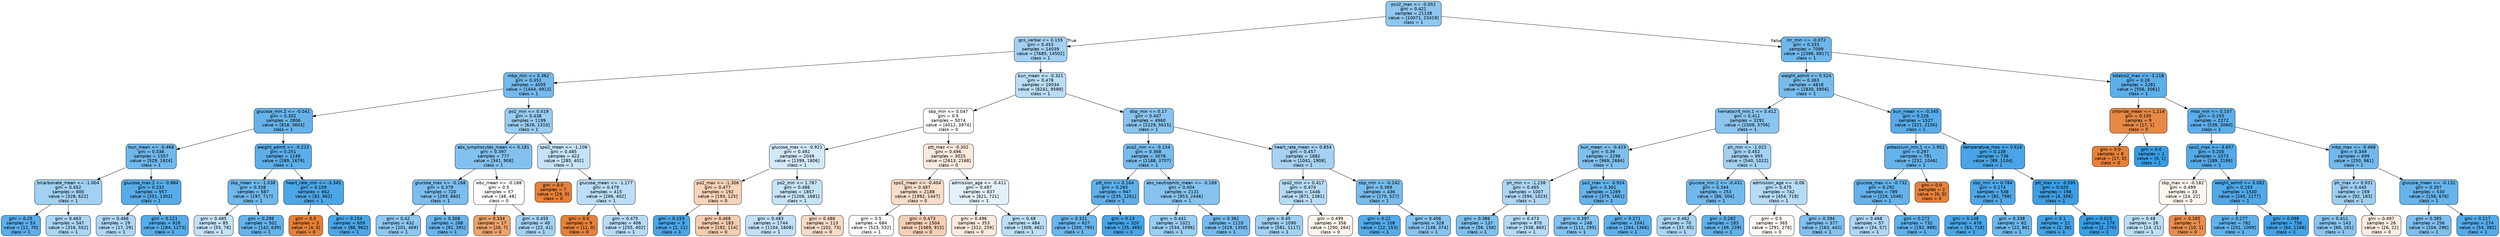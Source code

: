 digraph Tree {
node [shape=box, style="filled, rounded", color="black", fontname="helvetica"] ;
edge [fontname="helvetica"] ;
0 [label="pco2_max <= -0.052\ngini = 0.421\nsamples = 21138\nvalue = [10071, 23419]\nclass = 1", fillcolor="#8ec7f0"] ;
1 [label="gcs_verbal <= 0.155\ngini = 0.453\nsamples = 14039\nvalue = [7685, 14502]\nclass = 1", fillcolor="#a2d1f3"] ;
0 -> 1 [labeldistance=2.5, labelangle=45, headlabel="True"] ;
2 [label="mbp_min <= 0.362\ngini = 0.351\nsamples = 4005\nvalue = [1444, 4913]\nclass = 1", fillcolor="#73baed"] ;
1 -> 2 ;
3 [label="glucose_min.2 <= -0.041\ngini = 0.302\nsamples = 2806\nvalue = [818, 3603]\nclass = 1", fillcolor="#66b3eb"] ;
2 -> 3 ;
4 [label="bun_mean <= -0.468\ngini = 0.338\nsamples = 1557\nvalue = [529, 1924]\nclass = 1", fillcolor="#6fb8ec"] ;
3 -> 4 ;
5 [label="bicarbonate_mean <= -1.004\ngini = 0.452\nsamples = 600\nvalue = [328, 622]\nclass = 1", fillcolor="#a1d1f3"] ;
4 -> 5 ;
6 [label="gini = 0.25\nsamples = 53\nvalue = [12, 70]\nclass = 1", fillcolor="#5baee9"] ;
5 -> 6 ;
7 [label="gini = 0.463\nsamples = 547\nvalue = [316, 552]\nclass = 1", fillcolor="#aad5f4"] ;
5 -> 7 ;
8 [label="glucose_max.2 <= -0.884\ngini = 0.232\nsamples = 957\nvalue = [201, 1302]\nclass = 1", fillcolor="#58ace9"] ;
4 -> 8 ;
9 [label="gini = 0.466\nsamples = 29\nvalue = [17, 29]\nclass = 1", fillcolor="#add6f4"] ;
8 -> 9 ;
10 [label="gini = 0.221\nsamples = 928\nvalue = [184, 1273]\nclass = 1", fillcolor="#56abe9"] ;
8 -> 10 ;
11 [label="weight_admit <= -0.223\ngini = 0.251\nsamples = 1249\nvalue = [289, 1679]\nclass = 1", fillcolor="#5baee9"] ;
3 -> 11 ;
12 [label="sbp_mean <= -1.038\ngini = 0.338\nsamples = 587\nvalue = [197, 717]\nclass = 1", fillcolor="#6fb8ec"] ;
11 -> 12 ;
13 [label="gini = 0.485\nsamples = 85\nvalue = [55, 78]\nclass = 1", fillcolor="#c5e2f7"] ;
12 -> 13 ;
14 [label="gini = 0.298\nsamples = 502\nvalue = [142, 639]\nclass = 1", fillcolor="#65b3eb"] ;
12 -> 14 ;
15 [label="heart_rate_min <= -3.345\ngini = 0.159\nsamples = 662\nvalue = [92, 962]\nclass = 1", fillcolor="#4ca6e7"] ;
11 -> 15 ;
16 [label="gini = 0.0\nsamples = 3\nvalue = [4, 0]\nclass = 0", fillcolor="#e58139"] ;
15 -> 16 ;
17 [label="gini = 0.154\nsamples = 659\nvalue = [88, 962]\nclass = 1", fillcolor="#4ba6e7"] ;
15 -> 17 ;
18 [label="po2_min <= 0.419\ngini = 0.438\nsamples = 1199\nvalue = [626, 1310]\nclass = 1", fillcolor="#98ccf1"] ;
2 -> 18 ;
19 [label="abs_lymphocytes_mean <= 0.181\ngini = 0.397\nsamples = 777\nvalue = [341, 908]\nclass = 1", fillcolor="#83c2ef"] ;
18 -> 19 ;
20 [label="glucose_max <= -0.168\ngini = 0.379\nsamples = 720\nvalue = [293, 860]\nclass = 1", fillcolor="#7cbeee"] ;
19 -> 20 ;
21 [label="gini = 0.42\nsamples = 432\nvalue = [201, 469]\nclass = 1", fillcolor="#8ec7f0"] ;
20 -> 21 ;
22 [label="gini = 0.308\nsamples = 288\nvalue = [92, 391]\nclass = 1", fillcolor="#68b4eb"] ;
20 -> 22 ;
23 [label="wbc_mean <= -0.188\ngini = 0.5\nsamples = 57\nvalue = [48, 48]\nclass = 0", fillcolor="#ffffff"] ;
19 -> 23 ;
24 [label="gini = 0.334\nsamples = 17\nvalue = [26, 7]\nclass = 0", fillcolor="#eca36e"] ;
23 -> 24 ;
25 [label="gini = 0.455\nsamples = 40\nvalue = [22, 41]\nclass = 1", fillcolor="#a3d2f3"] ;
23 -> 25 ;
26 [label="spo2_mean <= -1.106\ngini = 0.485\nsamples = 422\nvalue = [285, 402]\nclass = 1", fillcolor="#c5e2f7"] ;
18 -> 26 ;
27 [label="gini = 0.0\nsamples = 7\nvalue = [19, 0]\nclass = 0", fillcolor="#e58139"] ;
26 -> 27 ;
28 [label="glucose_mean <= -1.177\ngini = 0.479\nsamples = 415\nvalue = [266, 402]\nclass = 1", fillcolor="#bcdef6"] ;
26 -> 28 ;
29 [label="gini = 0.0\nsamples = 9\nvalue = [11, 0]\nclass = 0", fillcolor="#e58139"] ;
28 -> 29 ;
30 [label="gini = 0.475\nsamples = 406\nvalue = [255, 402]\nclass = 1", fillcolor="#b7dbf5"] ;
28 -> 30 ;
31 [label="bun_mean <= -0.321\ngini = 0.478\nsamples = 10034\nvalue = [6241, 9589]\nclass = 1", fillcolor="#baddf6"] ;
1 -> 31 ;
32 [label="sbp_min <= 0.047\ngini = 0.5\nsamples = 5074\nvalue = [4012, 3974]\nclass = 0", fillcolor="#fffefd"] ;
31 -> 32 ;
33 [label="glucose_max <= -0.921\ngini = 0.492\nsamples = 2049\nvalue = [1399, 1806]\nclass = 1", fillcolor="#d2e9f9"] ;
32 -> 33 ;
34 [label="po2_max <= -1.306\ngini = 0.477\nsamples = 192\nvalue = [193, 125]\nclass = 0", fillcolor="#f6d3b9"] ;
33 -> 34 ;
35 [label="gini = 0.153\nsamples = 9\nvalue = [1, 11]\nclass = 1", fillcolor="#4ba6e7"] ;
34 -> 35 ;
36 [label="gini = 0.468\nsamples = 183\nvalue = [192, 114]\nclass = 0", fillcolor="#f4ccaf"] ;
34 -> 36 ;
37 [label="po2_min <= 1.787\ngini = 0.486\nsamples = 1857\nvalue = [1206, 1681]\nclass = 1", fillcolor="#c7e3f8"] ;
33 -> 37 ;
38 [label="gini = 0.483\nsamples = 1744\nvalue = [1104, 1608]\nclass = 1", fillcolor="#c1e0f7"] ;
37 -> 38 ;
39 [label="gini = 0.486\nsamples = 113\nvalue = [102, 73]\nclass = 0", fillcolor="#f8dbc7"] ;
37 -> 39 ;
40 [label="ptt_max <= -0.302\ngini = 0.496\nsamples = 3025\nvalue = [2613, 2168]\nclass = 0", fillcolor="#fbeadd"] ;
32 -> 40 ;
41 [label="spo2_mean <= -0.404\ngini = 0.487\nsamples = 2188\nvalue = [1992, 1447]\nclass = 0", fillcolor="#f8ddc9"] ;
40 -> 41 ;
42 [label="gini = 0.5\nsamples = 684\nvalue = [523, 532]\nclass = 1", fillcolor="#fcfdff"] ;
41 -> 42 ;
43 [label="gini = 0.473\nsamples = 1504\nvalue = [1469, 915]\nclass = 0", fillcolor="#f5cfb4"] ;
41 -> 43 ;
44 [label="admission_age <= -0.411\ngini = 0.497\nsamples = 837\nvalue = [621, 721]\nclass = 1", fillcolor="#e4f1fb"] ;
40 -> 44 ;
45 [label="gini = 0.496\nsamples = 353\nvalue = [312, 259]\nclass = 0", fillcolor="#fbeadd"] ;
44 -> 45 ;
46 [label="gini = 0.48\nsamples = 484\nvalue = [309, 462]\nclass = 1", fillcolor="#bddff6"] ;
44 -> 46 ;
47 [label="dbp_min <= 0.17\ngini = 0.407\nsamples = 4960\nvalue = [2229, 5615]\nclass = 1", fillcolor="#88c4ef"] ;
31 -> 47 ;
48 [label="pco2_min <= -0.134\ngini = 0.368\nsamples = 3078\nvalue = [1188, 3707]\nclass = 1", fillcolor="#78bced"] ;
47 -> 48 ;
49 [label="ptt_min <= 0.164\ngini = 0.265\nsamples = 947\nvalue = [235, 1261]\nclass = 1", fillcolor="#5eafea"] ;
48 -> 49 ;
50 [label="gini = 0.321\nsamples = 627\nvalue = [200, 795]\nclass = 1", fillcolor="#6bb6ec"] ;
49 -> 50 ;
51 [label="gini = 0.13\nsamples = 320\nvalue = [35, 466]\nclass = 1", fillcolor="#48a4e7"] ;
49 -> 51 ;
52 [label="abs_neutrophils_mean <= -0.169\ngini = 0.404\nsamples = 2131\nvalue = [953, 2446]\nclass = 1", fillcolor="#86c3ef"] ;
48 -> 52 ;
53 [label="gini = 0.441\nsamples = 1021\nvalue = [534, 1096]\nclass = 1", fillcolor="#99cdf2"] ;
52 -> 53 ;
54 [label="gini = 0.362\nsamples = 1110\nvalue = [419, 1350]\nclass = 1", fillcolor="#76bbed"] ;
52 -> 54 ;
55 [label="heart_rate_mean <= 0.854\ngini = 0.457\nsamples = 1882\nvalue = [1041, 1908]\nclass = 1", fillcolor="#a5d2f3"] ;
47 -> 55 ;
56 [label="spo2_min <= 0.417\ngini = 0.474\nsamples = 1446\nvalue = [871, 1381]\nclass = 1", fillcolor="#b6dbf5"] ;
55 -> 56 ;
57 [label="gini = 0.45\nsamples = 1090\nvalue = [581, 1117]\nclass = 1", fillcolor="#a0d0f3"] ;
56 -> 57 ;
58 [label="gini = 0.499\nsamples = 356\nvalue = [290, 264]\nclass = 0", fillcolor="#fdf4ed"] ;
56 -> 58 ;
59 [label="sbp_min <= -0.242\ngini = 0.369\nsamples = 436\nvalue = [170, 527]\nclass = 1", fillcolor="#79bded"] ;
55 -> 59 ;
60 [label="gini = 0.22\nsamples = 108\nvalue = [22, 153]\nclass = 1", fillcolor="#55abe9"] ;
59 -> 60 ;
61 [label="gini = 0.406\nsamples = 328\nvalue = [148, 374]\nclass = 1", fillcolor="#87c4ef"] ;
59 -> 61 ;
62 [label="inr_min <= -0.072\ngini = 0.333\nsamples = 7099\nvalue = [2386, 8917]\nclass = 1", fillcolor="#6eb7ec"] ;
0 -> 62 [labeldistance=2.5, labelangle=-45, headlabel="False"] ;
63 [label="weight_admit <= 0.524\ngini = 0.363\nsamples = 4818\nvalue = [1830, 5856]\nclass = 1", fillcolor="#77bced"] ;
62 -> 63 ;
64 [label="hematocrit_min.1 <= 0.412\ngini = 0.411\nsamples = 3291\nvalue = [1509, 3706]\nclass = 1", fillcolor="#8ac5f0"] ;
63 -> 64 ;
65 [label="bun_mean <= -0.419\ngini = 0.39\nsamples = 2296\nvalue = [969, 2684]\nclass = 1", fillcolor="#80c0ee"] ;
64 -> 65 ;
66 [label="ph_min <= -1.238\ngini = 0.465\nsamples = 1007\nvalue = [594, 1023]\nclass = 1", fillcolor="#acd6f4"] ;
65 -> 66 ;
67 [label="gini = 0.386\nsamples = 137\nvalue = [56, 158]\nclass = 1", fillcolor="#7fc0ee"] ;
66 -> 67 ;
68 [label="gini = 0.473\nsamples = 870\nvalue = [538, 865]\nclass = 1", fillcolor="#b4daf5"] ;
66 -> 68 ;
69 [label="po2_max <= -0.924\ngini = 0.301\nsamples = 1289\nvalue = [375, 1661]\nclass = 1", fillcolor="#66b3eb"] ;
65 -> 69 ;
70 [label="gini = 0.397\nsamples = 248\nvalue = [111, 295]\nclass = 1", fillcolor="#84c2ef"] ;
69 -> 70 ;
71 [label="gini = 0.271\nsamples = 1041\nvalue = [264, 1366]\nclass = 1", fillcolor="#5fb0ea"] ;
69 -> 71 ;
72 [label="ph_min <= -1.022\ngini = 0.452\nsamples = 995\nvalue = [540, 1022]\nclass = 1", fillcolor="#a2d1f3"] ;
64 -> 72 ;
73 [label="glucose_min.2 <= -0.431\ngini = 0.344\nsamples = 253\nvalue = [86, 304]\nclass = 1", fillcolor="#71b9ec"] ;
72 -> 73 ;
74 [label="gini = 0.462\nsamples = 70\nvalue = [37, 65]\nclass = 1", fillcolor="#aad5f4"] ;
73 -> 74 ;
75 [label="gini = 0.282\nsamples = 183\nvalue = [49, 239]\nclass = 1", fillcolor="#62b1ea"] ;
73 -> 75 ;
76 [label="admission_age <= -0.06\ngini = 0.475\nsamples = 742\nvalue = [454, 718]\nclass = 1", fillcolor="#b6dbf5"] ;
72 -> 76 ;
77 [label="gini = 0.5\nsamples = 365\nvalue = [291, 276]\nclass = 0", fillcolor="#fef9f5"] ;
76 -> 77 ;
78 [label="gini = 0.394\nsamples = 377\nvalue = [163, 442]\nclass = 1", fillcolor="#82c1ef"] ;
76 -> 78 ;
79 [label="bun_mean <= -0.345\ngini = 0.226\nsamples = 1527\nvalue = [321, 2150]\nclass = 1", fillcolor="#57ace9"] ;
63 -> 79 ;
80 [label="potassium_min.1 <= 2.952\ngini = 0.297\nsamples = 791\nvalue = [232, 1046]\nclass = 1", fillcolor="#65b3eb"] ;
79 -> 80 ;
81 [label="glucose_max <= -0.732\ngini = 0.292\nsamples = 789\nvalue = [226, 1046]\nclass = 1", fillcolor="#64b2eb"] ;
80 -> 81 ;
82 [label="gini = 0.468\nsamples = 57\nvalue = [34, 57]\nclass = 1", fillcolor="#afd7f5"] ;
81 -> 82 ;
83 [label="gini = 0.272\nsamples = 732\nvalue = [192, 989]\nclass = 1", fillcolor="#5fb0ea"] ;
81 -> 83 ;
84 [label="gini = 0.0\nsamples = 2\nvalue = [6, 0]\nclass = 0", fillcolor="#e58139"] ;
80 -> 84 ;
85 [label="temperature_max <= 0.616\ngini = 0.138\nsamples = 736\nvalue = [89, 1104]\nclass = 1", fillcolor="#49a5e7"] ;
79 -> 85 ;
86 [label="sbp_min <= 0.784\ngini = 0.174\nsamples = 538\nvalue = [85, 798]\nclass = 1", fillcolor="#4ea7e8"] ;
85 -> 86 ;
87 [label="gini = 0.148\nsamples = 476\nvalue = [63, 718]\nclass = 1", fillcolor="#4aa6e7"] ;
86 -> 87 ;
88 [label="gini = 0.338\nsamples = 62\nvalue = [22, 80]\nclass = 1", fillcolor="#6fb8ec"] ;
86 -> 88 ;
89 [label="ptt_max <= -0.595\ngini = 0.025\nsamples = 198\nvalue = [4, 306]\nclass = 1", fillcolor="#3c9ee5"] ;
85 -> 89 ;
90 [label="gini = 0.1\nsamples = 22\nvalue = [2, 36]\nclass = 1", fillcolor="#44a2e6"] ;
89 -> 90 ;
91 [label="gini = 0.015\nsamples = 176\nvalue = [2, 270]\nclass = 1", fillcolor="#3a9ee5"] ;
89 -> 91 ;
92 [label="totalco2_max <= -3.118\ngini = 0.26\nsamples = 2281\nvalue = [556, 3061]\nclass = 1", fillcolor="#5dafea"] ;
62 -> 92 ;
93 [label="chloride_mean <= 1.214\ngini = 0.105\nsamples = 9\nvalue = [17, 1]\nclass = 0", fillcolor="#e78845"] ;
92 -> 93 ;
94 [label="gini = 0.0\nsamples = 8\nvalue = [17, 0]\nclass = 0", fillcolor="#e58139"] ;
93 -> 94 ;
95 [label="gini = 0.0\nsamples = 1\nvalue = [0, 1]\nclass = 1", fillcolor="#399de5"] ;
93 -> 95 ;
96 [label="mbp_min <= 0.107\ngini = 0.255\nsamples = 2272\nvalue = [539, 3060]\nclass = 1", fillcolor="#5caeea"] ;
92 -> 96 ;
97 [label="spo2_max <= -3.657\ngini = 0.205\nsamples = 1573\nvalue = [289, 2199]\nclass = 1", fillcolor="#53aae8"] ;
96 -> 97 ;
98 [label="sbp_max <= -0.182\ngini = 0.499\nsamples = 33\nvalue = [24, 22]\nclass = 0", fillcolor="#fdf5ef"] ;
97 -> 98 ;
99 [label="gini = 0.48\nsamples = 26\nvalue = [14, 21]\nclass = 1", fillcolor="#bddef6"] ;
98 -> 99 ;
100 [label="gini = 0.165\nsamples = 7\nvalue = [10, 1]\nclass = 0", fillcolor="#e88e4d"] ;
98 -> 100 ;
101 [label="weight_admit <= 0.062\ngini = 0.193\nsamples = 1540\nvalue = [265, 2177]\nclass = 1", fillcolor="#51a9e8"] ;
97 -> 101 ;
102 [label="gini = 0.277\nsamples = 782\nvalue = [201, 1009]\nclass = 1", fillcolor="#60b1ea"] ;
101 -> 102 ;
103 [label="gini = 0.098\nsamples = 758\nvalue = [64, 1168]\nclass = 1", fillcolor="#44a2e6"] ;
101 -> 103 ;
104 [label="mbp_max <= -0.468\ngini = 0.349\nsamples = 699\nvalue = [250, 861]\nclass = 1", fillcolor="#72b9ed"] ;
96 -> 104 ;
105 [label="ph_max <= 0.931\ngini = 0.445\nsamples = 169\nvalue = [92, 183]\nclass = 1", fillcolor="#9dcef2"] ;
104 -> 105 ;
106 [label="gini = 0.412\nsamples = 143\nvalue = [66, 161]\nclass = 1", fillcolor="#8ac5f0"] ;
105 -> 106 ;
107 [label="gini = 0.497\nsamples = 26\nvalue = [26, 22]\nclass = 0", fillcolor="#fbece1"] ;
105 -> 107 ;
108 [label="glucose_mean <= -0.131\ngini = 0.307\nsamples = 530\nvalue = [158, 678]\nclass = 1", fillcolor="#67b4eb"] ;
104 -> 108 ;
109 [label="gini = 0.385\nsamples = 256\nvalue = [104, 296]\nclass = 1", fillcolor="#7fbfee"] ;
108 -> 109 ;
110 [label="gini = 0.217\nsamples = 274\nvalue = [54, 382]\nclass = 1", fillcolor="#55abe9"] ;
108 -> 110 ;
}
